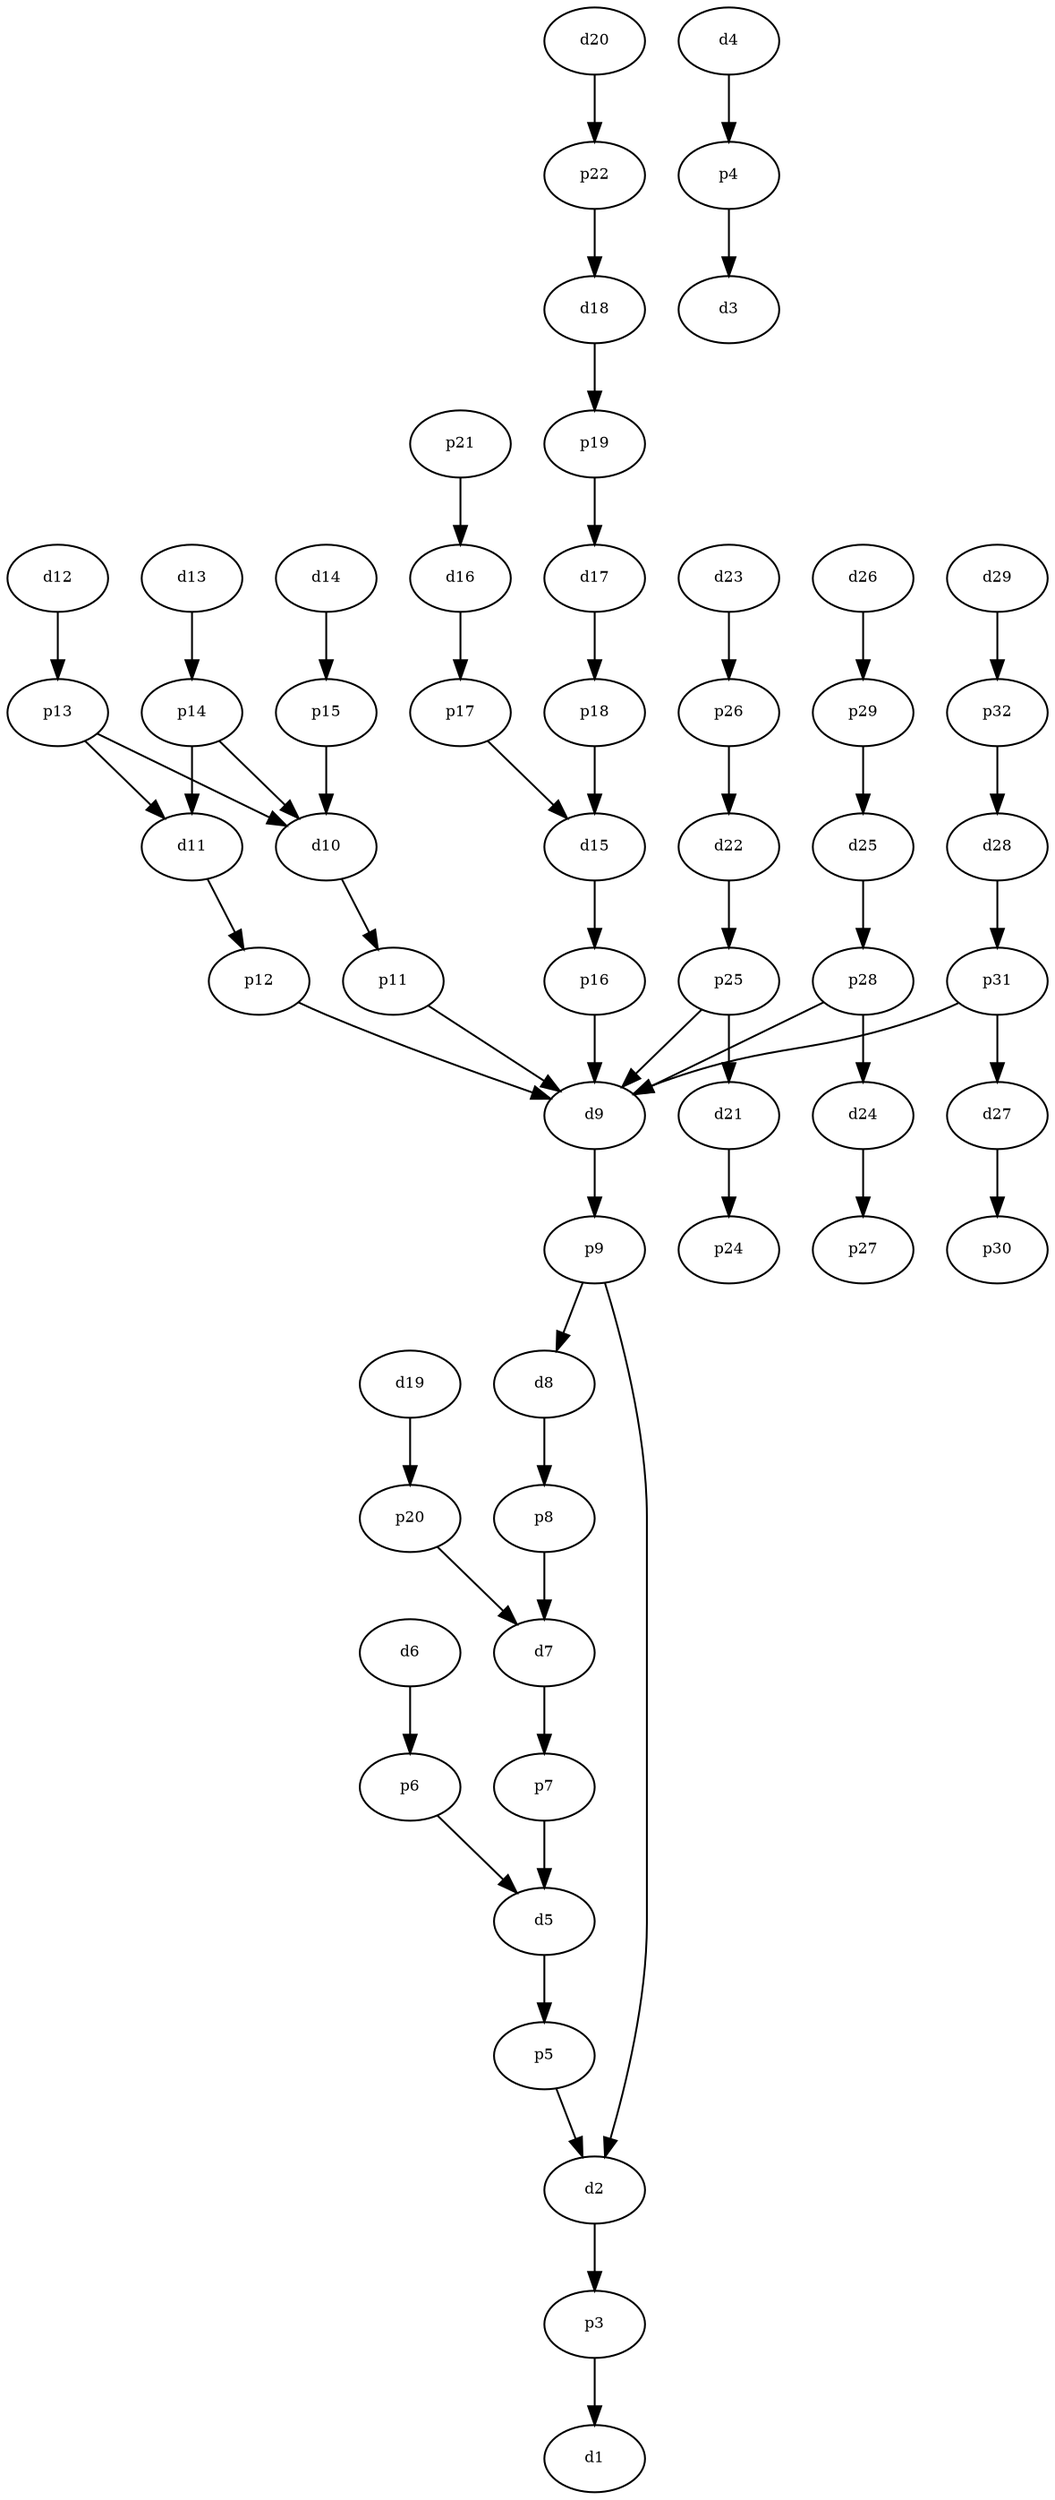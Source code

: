 digraph RGL__DirectedAdjacencyGraph {
    p3 [
        fontsize = 8,
        label = p3
    ]

    d1 [
        fontsize = 8,
        label = d1
    ]

    p4 [
        fontsize = 8,
        label = p4
    ]

    d3 [
        fontsize = 8,
        label = d3
    ]

    p5 [
        fontsize = 8,
        label = p5
    ]

    d2 [
        fontsize = 8,
        label = d2
    ]

    p6 [
        fontsize = 8,
        label = p6
    ]

    d5 [
        fontsize = 8,
        label = d5
    ]

    p7 [
        fontsize = 8,
        label = p7
    ]

    p8 [
        fontsize = 8,
        label = p8
    ]

    d7 [
        fontsize = 8,
        label = d7
    ]

    p9 [
        fontsize = 8,
        label = p9
    ]

    d8 [
        fontsize = 8,
        label = d8
    ]

    p11 [
        fontsize = 8,
        label = p11
    ]

    d9 [
        fontsize = 8,
        label = d9
    ]

    p12 [
        fontsize = 8,
        label = p12
    ]

    p13 [
        fontsize = 8,
        label = p13
    ]

    d10 [
        fontsize = 8,
        label = d10
    ]

    d11 [
        fontsize = 8,
        label = d11
    ]

    p14 [
        fontsize = 8,
        label = p14
    ]

    p15 [
        fontsize = 8,
        label = p15
    ]

    p16 [
        fontsize = 8,
        label = p16
    ]

    p17 [
        fontsize = 8,
        label = p17
    ]

    d15 [
        fontsize = 8,
        label = d15
    ]

    p18 [
        fontsize = 8,
        label = p18
    ]

    p19 [
        fontsize = 8,
        label = p19
    ]

    d17 [
        fontsize = 8,
        label = d17
    ]

    p20 [
        fontsize = 8,
        label = p20
    ]

    p21 [
        fontsize = 8,
        label = p21
    ]

    d16 [
        fontsize = 8,
        label = d16
    ]

    p22 [
        fontsize = 8,
        label = p22
    ]

    d18 [
        fontsize = 8,
        label = d18
    ]

    p25 [
        fontsize = 8,
        label = p25
    ]

    d21 [
        fontsize = 8,
        label = d21
    ]

    p26 [
        fontsize = 8,
        label = p26
    ]

    d22 [
        fontsize = 8,
        label = d22
    ]

    p28 [
        fontsize = 8,
        label = p28
    ]

    d24 [
        fontsize = 8,
        label = d24
    ]

    p29 [
        fontsize = 8,
        label = p29
    ]

    d25 [
        fontsize = 8,
        label = d25
    ]

    p31 [
        fontsize = 8,
        label = p31
    ]

    d27 [
        fontsize = 8,
        label = d27
    ]

    p32 [
        fontsize = 8,
        label = p32
    ]

    d28 [
        fontsize = 8,
        label = d28
    ]

    d4 [
        fontsize = 8,
        label = d4
    ]

    d6 [
        fontsize = 8,
        label = d6
    ]

    d12 [
        fontsize = 8,
        label = d12
    ]

    d13 [
        fontsize = 8,
        label = d13
    ]

    d14 [
        fontsize = 8,
        label = d14
    ]

    d19 [
        fontsize = 8,
        label = d19
    ]

    d20 [
        fontsize = 8,
        label = d20
    ]

    p24 [
        fontsize = 8,
        label = p24
    ]

    d23 [
        fontsize = 8,
        label = d23
    ]

    p27 [
        fontsize = 8,
        label = p27
    ]

    d26 [
        fontsize = 8,
        label = d26
    ]

    p30 [
        fontsize = 8,
        label = p30
    ]

    d29 [
        fontsize = 8,
        label = d29
    ]

    p3 -> d1 [
        fontsize = 8
    ]

    p4 -> d3 [
        fontsize = 8
    ]

    p5 -> d2 [
        fontsize = 8
    ]

    d2 -> p3 [
        fontsize = 8
    ]

    p6 -> d5 [
        fontsize = 8
    ]

    d5 -> p5 [
        fontsize = 8
    ]

    p7 -> d5 [
        fontsize = 8
    ]

    p8 -> d7 [
        fontsize = 8
    ]

    d7 -> p7 [
        fontsize = 8
    ]

    p9 -> d2 [
        fontsize = 8
    ]

    p9 -> d8 [
        fontsize = 8
    ]

    d8 -> p8 [
        fontsize = 8
    ]

    p11 -> d9 [
        fontsize = 8
    ]

    d9 -> p9 [
        fontsize = 8
    ]

    p12 -> d9 [
        fontsize = 8
    ]

    p13 -> d10 [
        fontsize = 8
    ]

    p13 -> d11 [
        fontsize = 8
    ]

    d10 -> p11 [
        fontsize = 8
    ]

    d11 -> p12 [
        fontsize = 8
    ]

    p14 -> d11 [
        fontsize = 8
    ]

    p14 -> d10 [
        fontsize = 8
    ]

    p15 -> d10 [
        fontsize = 8
    ]

    p16 -> d9 [
        fontsize = 8
    ]

    p17 -> d15 [
        fontsize = 8
    ]

    d15 -> p16 [
        fontsize = 8
    ]

    p18 -> d15 [
        fontsize = 8
    ]

    p19 -> d17 [
        fontsize = 8
    ]

    d17 -> p18 [
        fontsize = 8
    ]

    p20 -> d7 [
        fontsize = 8
    ]

    p21 -> d16 [
        fontsize = 8
    ]

    d16 -> p17 [
        fontsize = 8
    ]

    p22 -> d18 [
        fontsize = 8
    ]

    d18 -> p19 [
        fontsize = 8
    ]

    p25 -> d9 [
        fontsize = 8
    ]

    p25 -> d21 [
        fontsize = 8
    ]

    d21 -> p24 [
        fontsize = 8
    ]

    p26 -> d22 [
        fontsize = 8
    ]

    d22 -> p25 [
        fontsize = 8
    ]

    p28 -> d9 [
        fontsize = 8
    ]

    p28 -> d24 [
        fontsize = 8
    ]

    d24 -> p27 [
        fontsize = 8
    ]

    p29 -> d25 [
        fontsize = 8
    ]

    d25 -> p28 [
        fontsize = 8
    ]

    p31 -> d9 [
        fontsize = 8
    ]

    p31 -> d27 [
        fontsize = 8
    ]

    d27 -> p30 [
        fontsize = 8
    ]

    p32 -> d28 [
        fontsize = 8
    ]

    d28 -> p31 [
        fontsize = 8
    ]

    d4 -> p4 [
        fontsize = 8
    ]

    d6 -> p6 [
        fontsize = 8
    ]

    d12 -> p13 [
        fontsize = 8
    ]

    d13 -> p14 [
        fontsize = 8
    ]

    d14 -> p15 [
        fontsize = 8
    ]

    d19 -> p20 [
        fontsize = 8
    ]

    d20 -> p22 [
        fontsize = 8
    ]

    d23 -> p26 [
        fontsize = 8
    ]

    d26 -> p29 [
        fontsize = 8
    ]

    d29 -> p32 [
        fontsize = 8
    ]
}
